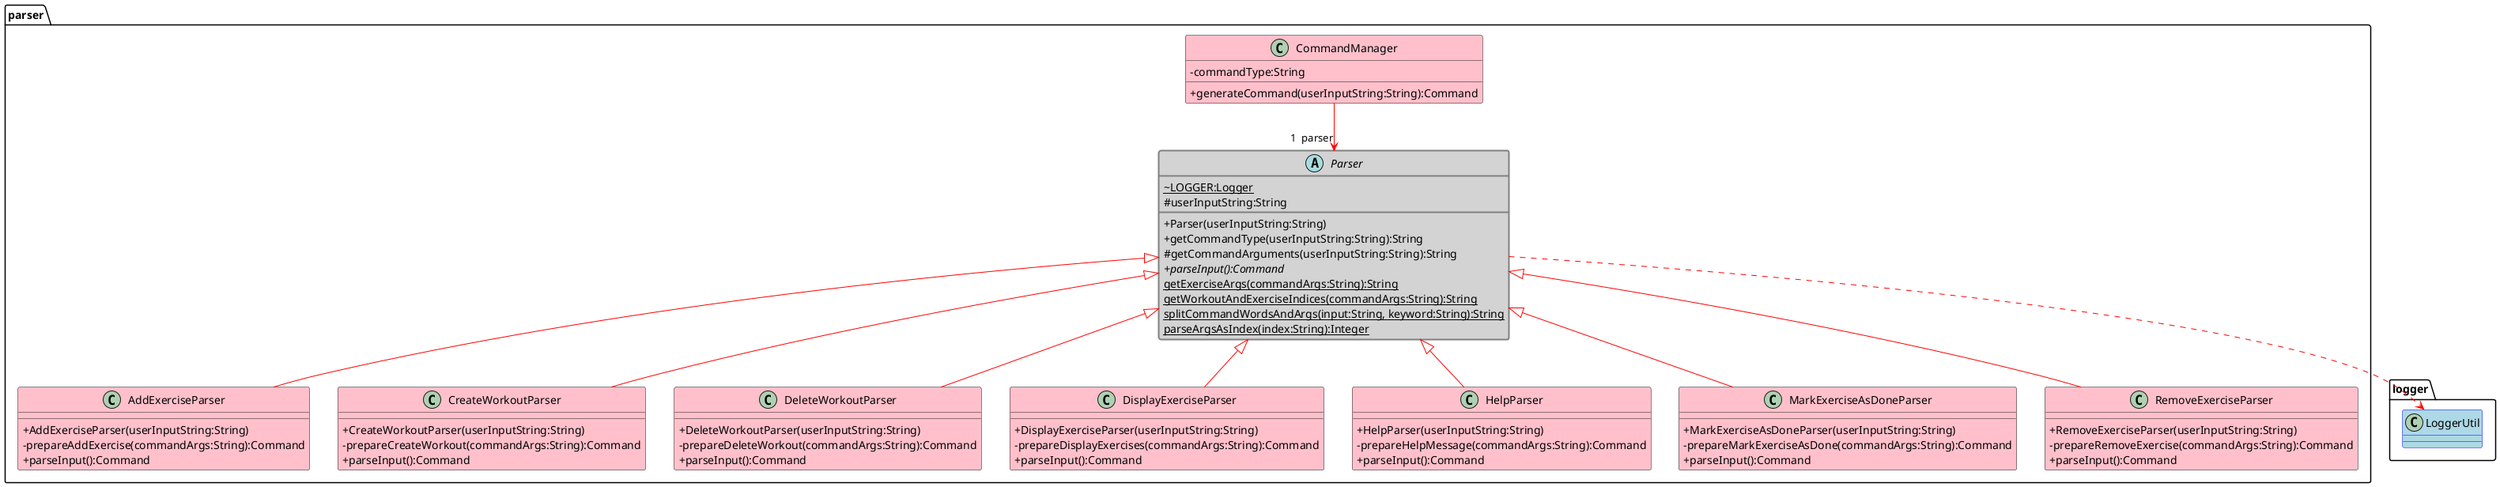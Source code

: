 @startuml
skinparam classAttributeIconSize 0
skinparam stereotypeBackgroundColor White

skinparam class {
BackgroundColor Pink
ArrowColor Red
}

together {
package "parser" {
abstract Parser #lightgrey ##[bold]grey {
~LOGGER:Logger {static}
#userInputString:String
+Parser(userInputString:String)
+getCommandType(userInputString:String):String
#getCommandArguments(userInputString:String):String
+parseInput():Command {abstract}
getExerciseArgs(commandArgs:String):String {static}
getWorkoutAndExerciseIndices(commandArgs:String):String {static}
splitCommandWordsAndArgs(input:String, keyword:String):String {static}
parseArgsAsIndex(index:String):Integer {static}
}
class CommandManager {
-commandType:String
+generateCommand(userInputString:String):Command
}
class AddExerciseParser extends Parser {
+AddExerciseParser(userInputString:String)
-prepareAddExercise(commandArgs:String):Command
+parseInput():Command
}
class CreateWorkoutParser extends Parser {
+CreateWorkoutParser(userInputString:String)
-prepareCreateWorkout(commandArgs:String):Command
+parseInput():Command
}
class DeleteWorkoutParser extends Parser {
+DeleteWorkoutParser(userInputString:String)
-prepareDeleteWorkout(commandArgs:String):Command
+parseInput():Command
}
class DisplayExerciseParser extends Parser {
+DisplayExerciseParser(userInputString:String)
-prepareDisplayExercises(commandArgs:String):Command
+parseInput():Command
}
class HelpParser extends Parser {
+HelpParser(userInputString:String)
-prepareHelpMessage(commandArgs:String):Command
+parseInput():Command
}
class MarkExerciseAsDoneParser extends Parser {
+MarkExerciseAsDoneParser(userInputString:String)
-prepareMarkExerciseAsDone(commandArgs:String):Command
+parseInput():Command
}
class RemoveExerciseParser extends Parser {
+RemoveExerciseParser(userInputString:String)
-prepareRemoveExercise(commandArgs:String):Command
+parseInput():Command
}
}

package "logger" {
class LoggerUtil #LightBlue##Blue
}

hide AddExerciseParser
hide RemoveExerciseParser
CommandManager --> "1  parser" Parser
Parser ..> LoggerUtil
}
@enduml